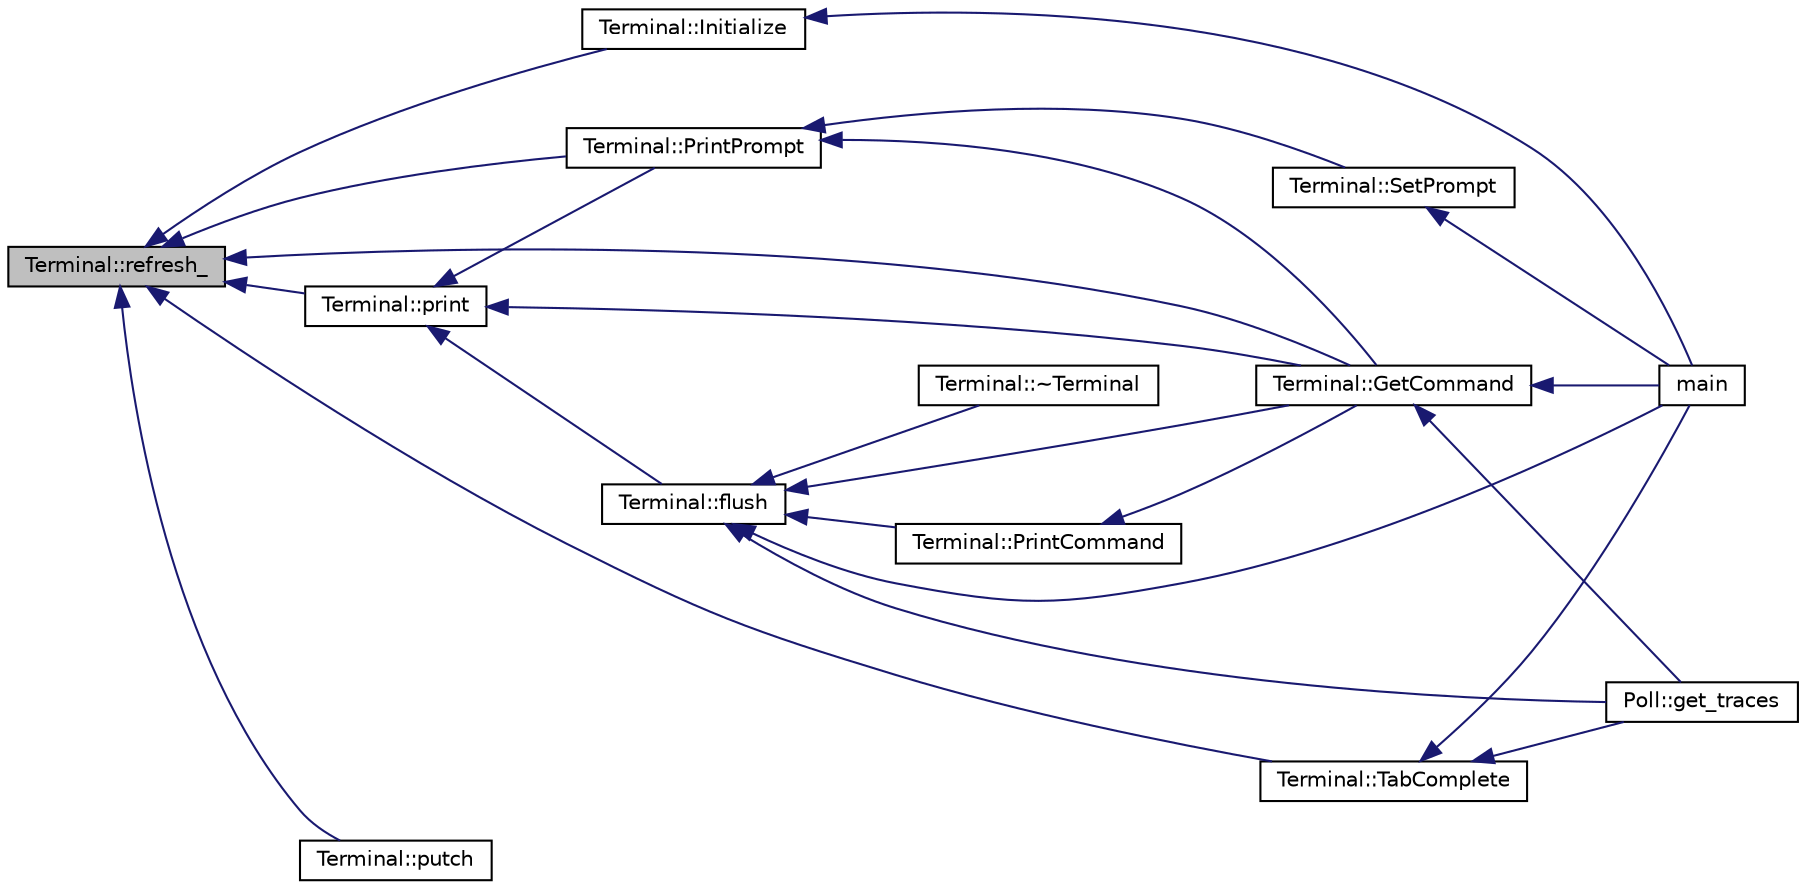 digraph "Terminal::refresh_"
{
  edge [fontname="Helvetica",fontsize="10",labelfontname="Helvetica",labelfontsize="10"];
  node [fontname="Helvetica",fontsize="10",shape=record];
  rankdir="LR";
  Node1 [label="Terminal::refresh_",height=0.2,width=0.4,color="black", fillcolor="grey75", style="filled", fontcolor="black"];
  Node1 -> Node2 [dir="back",color="midnightblue",fontsize="10",style="solid",fontname="Helvetica"];
  Node2 [label="Terminal::Initialize",height=0.2,width=0.4,color="black", fillcolor="white", style="filled",URL="$dc/d46/class_terminal.html#afc1f80b7a49d7a022d711bf2463c1c6c",tooltip="Initialize the terminal interface. "];
  Node2 -> Node3 [dir="back",color="midnightblue",fontsize="10",style="solid",fontname="Helvetica"];
  Node3 [label="main",height=0.2,width=0.4,color="black", fillcolor="white", style="filled",URL="$d0/dae/_c_terminal_test_8cpp.html#a0ddf1224851353fc92bfbff6f499fa97"];
  Node1 -> Node4 [dir="back",color="midnightblue",fontsize="10",style="solid",fontname="Helvetica"];
  Node4 [label="Terminal::PrintPrompt",height=0.2,width=0.4,color="black", fillcolor="white", style="filled",URL="$dc/d46/class_terminal.html#a6c2931e9df5b72d7c23d46491ad70c1d",tooltip="Print the command prompt to the screen. "];
  Node4 -> Node5 [dir="back",color="midnightblue",fontsize="10",style="solid",fontname="Helvetica"];
  Node5 [label="Terminal::SetPrompt",height=0.2,width=0.4,color="black", fillcolor="white", style="filled",URL="$dc/d46/class_terminal.html#a85f9f980658386e1b884d346aed32298",tooltip="Set the command prompt. "];
  Node5 -> Node3 [dir="back",color="midnightblue",fontsize="10",style="solid",fontname="Helvetica"];
  Node4 -> Node6 [dir="back",color="midnightblue",fontsize="10",style="solid",fontname="Helvetica"];
  Node6 [label="Terminal::GetCommand",height=0.2,width=0.4,color="black", fillcolor="white", style="filled",URL="$dc/d46/class_terminal.html#afef43bf766d6ea1e2b739d231c84f57d",tooltip="Wait for the user to input a command. "];
  Node6 -> Node3 [dir="back",color="midnightblue",fontsize="10",style="solid",fontname="Helvetica"];
  Node6 -> Node7 [dir="back",color="midnightblue",fontsize="10",style="solid",fontname="Helvetica"];
  Node7 [label="Poll::get_traces",height=0.2,width=0.4,color="black", fillcolor="white", style="filled",URL="$d6/db0/class_poll.html#a7bc77d04169be53d1a3553e0a55932d6",tooltip="Acquire raw traces from a pixie module. "];
  Node1 -> Node8 [dir="back",color="midnightblue",fontsize="10",style="solid",fontname="Helvetica"];
  Node8 [label="Terminal::putch",height=0.2,width=0.4,color="black", fillcolor="white", style="filled",URL="$dc/d46/class_terminal.html#acf1930379aebc381fdc2a3d95f5d27dd",tooltip="Force a character to the output screen. "];
  Node1 -> Node9 [dir="back",color="midnightblue",fontsize="10",style="solid",fontname="Helvetica"];
  Node9 [label="Terminal::print",height=0.2,width=0.4,color="black", fillcolor="white", style="filled",URL="$dc/d46/class_terminal.html#ac5568eb9dee6317534da0cc87688a2d8",tooltip="Force a character string to the output screen. "];
  Node9 -> Node4 [dir="back",color="midnightblue",fontsize="10",style="solid",fontname="Helvetica"];
  Node9 -> Node10 [dir="back",color="midnightblue",fontsize="10",style="solid",fontname="Helvetica"];
  Node10 [label="Terminal::flush",height=0.2,width=0.4,color="black", fillcolor="white", style="filled",URL="$dc/d46/class_terminal.html#a908cdfa64167279ed565d43b45470c3d",tooltip="Dump all text in the stream to the output screen. "];
  Node10 -> Node11 [dir="back",color="midnightblue",fontsize="10",style="solid",fontname="Helvetica"];
  Node11 [label="Terminal::~Terminal",height=0.2,width=0.4,color="black", fillcolor="white", style="filled",URL="$dc/d46/class_terminal.html#add5a7d4dd45b68af9a0afb1cc845af2f"];
  Node10 -> Node12 [dir="back",color="midnightblue",fontsize="10",style="solid",fontname="Helvetica"];
  Node12 [label="Terminal::PrintCommand",height=0.2,width=0.4,color="black", fillcolor="white", style="filled",URL="$dc/d46/class_terminal.html#a8335c2e8edcd36b065b47c58a18b503d",tooltip="Print a command to the terminal output. "];
  Node12 -> Node6 [dir="back",color="midnightblue",fontsize="10",style="solid",fontname="Helvetica"];
  Node10 -> Node6 [dir="back",color="midnightblue",fontsize="10",style="solid",fontname="Helvetica"];
  Node10 -> Node3 [dir="back",color="midnightblue",fontsize="10",style="solid",fontname="Helvetica"];
  Node10 -> Node7 [dir="back",color="midnightblue",fontsize="10",style="solid",fontname="Helvetica"];
  Node9 -> Node6 [dir="back",color="midnightblue",fontsize="10",style="solid",fontname="Helvetica"];
  Node1 -> Node13 [dir="back",color="midnightblue",fontsize="10",style="solid",fontname="Helvetica"];
  Node13 [label="Terminal::TabComplete",height=0.2,width=0.4,color="black", fillcolor="white", style="filled",URL="$dc/d46/class_terminal.html#abab13e9352009d56d8c090a9d0a91643",tooltip="Handle tab complete functionality. "];
  Node13 -> Node3 [dir="back",color="midnightblue",fontsize="10",style="solid",fontname="Helvetica"];
  Node13 -> Node7 [dir="back",color="midnightblue",fontsize="10",style="solid",fontname="Helvetica"];
  Node1 -> Node6 [dir="back",color="midnightblue",fontsize="10",style="solid",fontname="Helvetica"];
}
